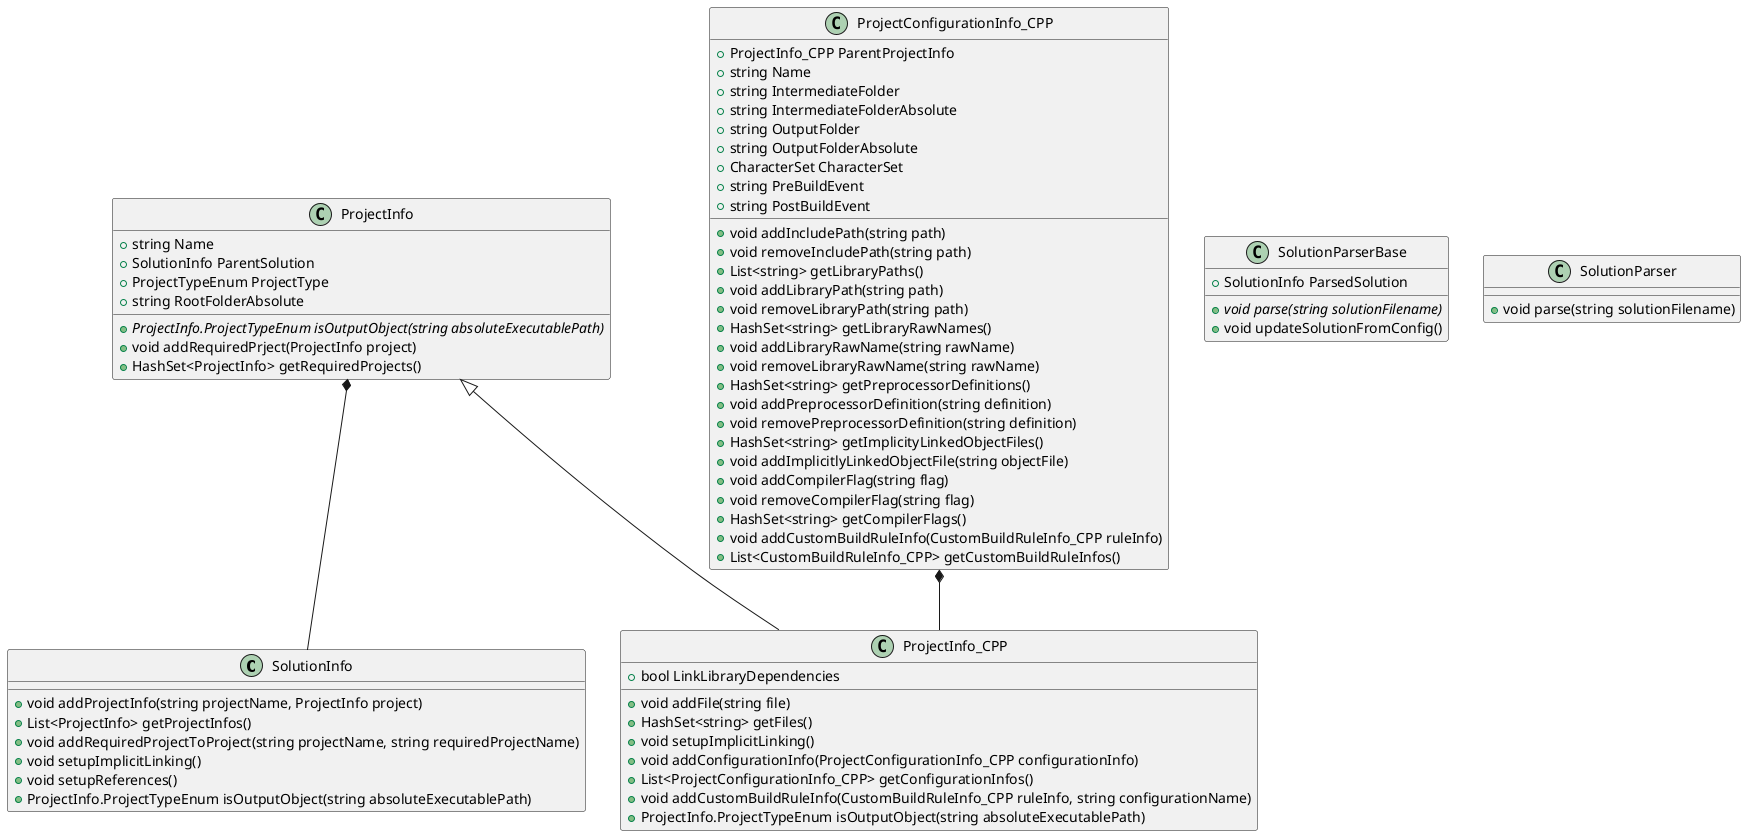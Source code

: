 @startuml
class SolutionInfo {
    +void addProjectInfo(string projectName, ProjectInfo project)
    +List<ProjectInfo> getProjectInfos()
    +void addRequiredProjectToProject(string projectName, string requiredProjectName)
    +void setupImplicitLinking()
    +void setupReferences()
    +ProjectInfo.ProjectTypeEnum isOutputObject(string absoluteExecutablePath)
}

class ProjectInfo {
    {abstract} +ProjectInfo.ProjectTypeEnum isOutputObject(string absoluteExecutablePath)
    +void addRequiredPrject(ProjectInfo project)
    +HashSet<ProjectInfo> getRequiredProjects()

    +string Name 
    +SolutionInfo ParentSolution
    +ProjectTypeEnum ProjectType
    +string RootFolderAbsolute
}

class ProjectInfo_CPP {
    +void addFile(string file)
    +HashSet<string> getFiles()
    +void setupImplicitLinking()
    +void addConfigurationInfo(ProjectConfigurationInfo_CPP configurationInfo)
    +List<ProjectConfigurationInfo_CPP> getConfigurationInfos()
    +void addCustomBuildRuleInfo(CustomBuildRuleInfo_CPP ruleInfo, string configurationName)
    +ProjectInfo.ProjectTypeEnum isOutputObject(string absoluteExecutablePath)

    +bool LinkLibraryDependencies
}

class ProjectConfigurationInfo_CPP {
    +void addIncludePath(string path)
    +void removeIncludePath(string path)
    +List<string> getLibraryPaths()
    +void addLibraryPath(string path)
    +void removeLibraryPath(string path)
    +HashSet<string> getLibraryRawNames()
    +void addLibraryRawName(string rawName)
    +void removeLibraryRawName(string rawName)
    +HashSet<string> getPreprocessorDefinitions()
    +void addPreprocessorDefinition(string definition)
    +void removePreprocessorDefinition(string definition)
    +HashSet<string> getImplicityLinkedObjectFiles()
    +void addImplicitlyLinkedObjectFile(string objectFile)
    +void addCompilerFlag(string flag)
    +void removeCompilerFlag(string flag)
    +HashSet<string> getCompilerFlags()
    +void addCustomBuildRuleInfo(CustomBuildRuleInfo_CPP ruleInfo)
    +List<CustomBuildRuleInfo_CPP> getCustomBuildRuleInfos()

    +ProjectInfo_CPP ParentProjectInfo
    +string Name 
    +string IntermediateFolder 
    +string IntermediateFolderAbsolute
    +string OutputFolder
    +string OutputFolderAbsolute
    +CharacterSet CharacterSet
    +string PreBuildEvent
    +string PostBuildEvent
}

class SolutionParserBase {
    {abstract} +void parse(string solutionFilename)
    +void updateSolutionFromConfig()

    +SolutionInfo ParsedSolution
}

class SolutionParser {
    +void parse(string solutionFilename)
}

ProjectInfo <|-- ProjectInfo_CPP
ProjectInfo *-- SolutionInfo
ProjectConfigurationInfo_CPP *-- ProjectInfo_CPP


@enduml
